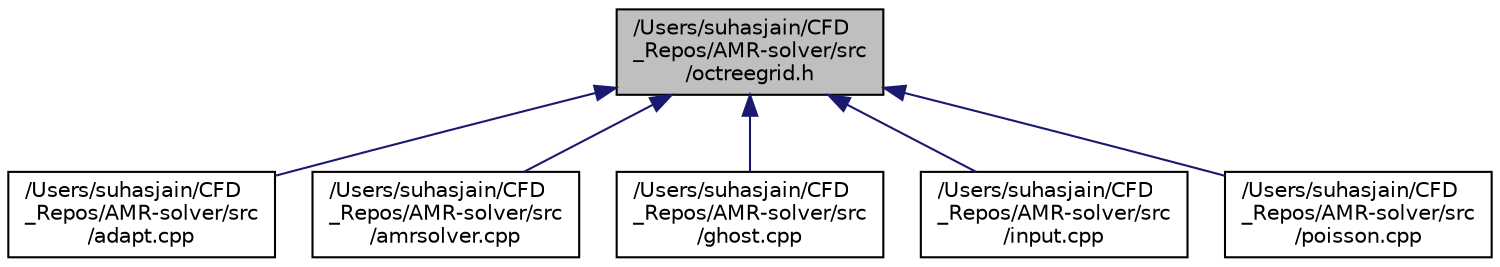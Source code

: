 digraph "/Users/suhasjain/CFD_Repos/AMR-solver/src/octreegrid.h"
{
 // INTERACTIVE_SVG=YES
  edge [fontname="Helvetica",fontsize="10",labelfontname="Helvetica",labelfontsize="10"];
  node [fontname="Helvetica",fontsize="10",shape=record];
  Node1 [label="/Users/suhasjain/CFD\l_Repos/AMR-solver/src\l/octreegrid.h",height=0.2,width=0.4,color="black", fillcolor="grey75", style="filled", fontcolor="black"];
  Node1 -> Node2 [dir="back",color="midnightblue",fontsize="10",style="solid",fontname="Helvetica"];
  Node2 [label="/Users/suhasjain/CFD\l_Repos/AMR-solver/src\l/adapt.cpp",height=0.2,width=0.4,color="black", fillcolor="white", style="filled",URL="$adapt_8cpp.html"];
  Node1 -> Node3 [dir="back",color="midnightblue",fontsize="10",style="solid",fontname="Helvetica"];
  Node3 [label="/Users/suhasjain/CFD\l_Repos/AMR-solver/src\l/amrsolver.cpp",height=0.2,width=0.4,color="black", fillcolor="white", style="filled",URL="$amrsolver_8cpp.html"];
  Node1 -> Node4 [dir="back",color="midnightblue",fontsize="10",style="solid",fontname="Helvetica"];
  Node4 [label="/Users/suhasjain/CFD\l_Repos/AMR-solver/src\l/ghost.cpp",height=0.2,width=0.4,color="black", fillcolor="white", style="filled",URL="$ghost_8cpp.html"];
  Node1 -> Node5 [dir="back",color="midnightblue",fontsize="10",style="solid",fontname="Helvetica"];
  Node5 [label="/Users/suhasjain/CFD\l_Repos/AMR-solver/src\l/input.cpp",height=0.2,width=0.4,color="black", fillcolor="white", style="filled",URL="$input_8cpp.html"];
  Node1 -> Node6 [dir="back",color="midnightblue",fontsize="10",style="solid",fontname="Helvetica"];
  Node6 [label="/Users/suhasjain/CFD\l_Repos/AMR-solver/src\l/poisson.cpp",height=0.2,width=0.4,color="black", fillcolor="white", style="filled",URL="$poisson_8cpp.html"];
}
